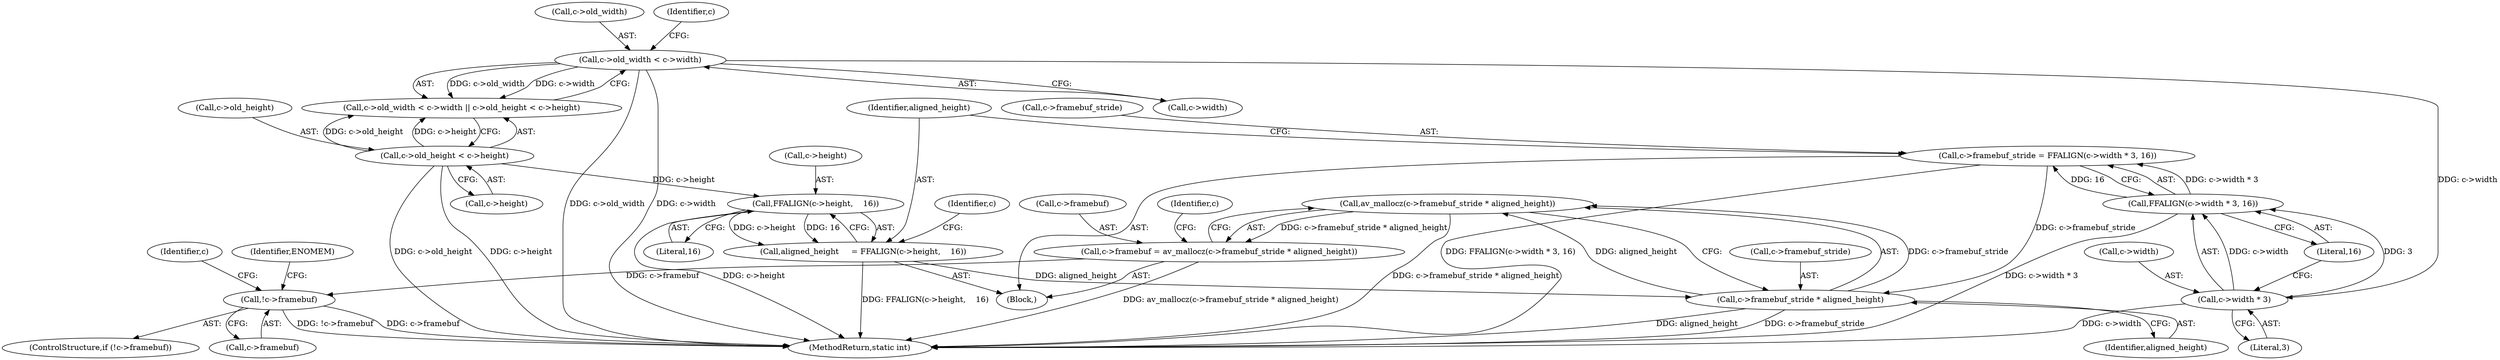 digraph "0_FFmpeg_821a5938d100458f4d09d634041b05c860554ce0@API" {
"1000152" [label="(Call,av_mallocz(c->framebuf_stride * aligned_height))"];
"1000153" [label="(Call,c->framebuf_stride * aligned_height)"];
"1000126" [label="(Call,c->framebuf_stride = FFALIGN(c->width * 3, 16))"];
"1000130" [label="(Call,FFALIGN(c->width * 3, 16))"];
"1000131" [label="(Call,c->width * 3)"];
"1000111" [label="(Call,c->old_width < c->width)"];
"1000137" [label="(Call,aligned_height     = FFALIGN(c->height,    16))"];
"1000139" [label="(Call,FFALIGN(c->height,    16))"];
"1000118" [label="(Call,c->old_height < c->height)"];
"1000148" [label="(Call,c->framebuf = av_mallocz(c->framebuf_stride * aligned_height))"];
"1000159" [label="(Call,!c->framebuf)"];
"1000154" [label="(Call,c->framebuf_stride)"];
"1000135" [label="(Literal,3)"];
"1000148" [label="(Call,c->framebuf = av_mallocz(c->framebuf_stride * aligned_height))"];
"1000138" [label="(Identifier,aligned_height)"];
"1000110" [label="(Call,c->old_width < c->width || c->old_height < c->height)"];
"1000112" [label="(Call,c->old_width)"];
"1000119" [label="(Call,c->old_height)"];
"1000149" [label="(Call,c->framebuf)"];
"1000296" [label="(MethodReturn,static int)"];
"1000122" [label="(Call,c->height)"];
"1000139" [label="(Call,FFALIGN(c->height,    16))"];
"1000120" [label="(Identifier,c)"];
"1000170" [label="(Identifier,c)"];
"1000152" [label="(Call,av_mallocz(c->framebuf_stride * aligned_height))"];
"1000159" [label="(Call,!c->framebuf)"];
"1000140" [label="(Call,c->height)"];
"1000161" [label="(Identifier,c)"];
"1000125" [label="(Block,)"];
"1000131" [label="(Call,c->width * 3)"];
"1000153" [label="(Call,c->framebuf_stride * aligned_height)"];
"1000143" [label="(Literal,16)"];
"1000160" [label="(Call,c->framebuf)"];
"1000137" [label="(Call,aligned_height     = FFALIGN(c->height,    16))"];
"1000127" [label="(Call,c->framebuf_stride)"];
"1000132" [label="(Call,c->width)"];
"1000118" [label="(Call,c->old_height < c->height)"];
"1000165" [label="(Identifier,ENOMEM)"];
"1000115" [label="(Call,c->width)"];
"1000146" [label="(Identifier,c)"];
"1000158" [label="(ControlStructure,if (!c->framebuf))"];
"1000130" [label="(Call,FFALIGN(c->width * 3, 16))"];
"1000136" [label="(Literal,16)"];
"1000126" [label="(Call,c->framebuf_stride = FFALIGN(c->width * 3, 16))"];
"1000157" [label="(Identifier,aligned_height)"];
"1000111" [label="(Call,c->old_width < c->width)"];
"1000152" -> "1000148"  [label="AST: "];
"1000152" -> "1000153"  [label="CFG: "];
"1000153" -> "1000152"  [label="AST: "];
"1000148" -> "1000152"  [label="CFG: "];
"1000152" -> "1000296"  [label="DDG: c->framebuf_stride * aligned_height"];
"1000152" -> "1000148"  [label="DDG: c->framebuf_stride * aligned_height"];
"1000153" -> "1000152"  [label="DDG: c->framebuf_stride"];
"1000153" -> "1000152"  [label="DDG: aligned_height"];
"1000153" -> "1000157"  [label="CFG: "];
"1000154" -> "1000153"  [label="AST: "];
"1000157" -> "1000153"  [label="AST: "];
"1000153" -> "1000296"  [label="DDG: aligned_height"];
"1000153" -> "1000296"  [label="DDG: c->framebuf_stride"];
"1000126" -> "1000153"  [label="DDG: c->framebuf_stride"];
"1000137" -> "1000153"  [label="DDG: aligned_height"];
"1000126" -> "1000125"  [label="AST: "];
"1000126" -> "1000130"  [label="CFG: "];
"1000127" -> "1000126"  [label="AST: "];
"1000130" -> "1000126"  [label="AST: "];
"1000138" -> "1000126"  [label="CFG: "];
"1000126" -> "1000296"  [label="DDG: FFALIGN(c->width * 3, 16)"];
"1000130" -> "1000126"  [label="DDG: c->width * 3"];
"1000130" -> "1000126"  [label="DDG: 16"];
"1000130" -> "1000136"  [label="CFG: "];
"1000131" -> "1000130"  [label="AST: "];
"1000136" -> "1000130"  [label="AST: "];
"1000130" -> "1000296"  [label="DDG: c->width * 3"];
"1000131" -> "1000130"  [label="DDG: c->width"];
"1000131" -> "1000130"  [label="DDG: 3"];
"1000131" -> "1000135"  [label="CFG: "];
"1000132" -> "1000131"  [label="AST: "];
"1000135" -> "1000131"  [label="AST: "];
"1000136" -> "1000131"  [label="CFG: "];
"1000131" -> "1000296"  [label="DDG: c->width"];
"1000111" -> "1000131"  [label="DDG: c->width"];
"1000111" -> "1000110"  [label="AST: "];
"1000111" -> "1000115"  [label="CFG: "];
"1000112" -> "1000111"  [label="AST: "];
"1000115" -> "1000111"  [label="AST: "];
"1000120" -> "1000111"  [label="CFG: "];
"1000110" -> "1000111"  [label="CFG: "];
"1000111" -> "1000296"  [label="DDG: c->old_width"];
"1000111" -> "1000296"  [label="DDG: c->width"];
"1000111" -> "1000110"  [label="DDG: c->old_width"];
"1000111" -> "1000110"  [label="DDG: c->width"];
"1000137" -> "1000125"  [label="AST: "];
"1000137" -> "1000139"  [label="CFG: "];
"1000138" -> "1000137"  [label="AST: "];
"1000139" -> "1000137"  [label="AST: "];
"1000146" -> "1000137"  [label="CFG: "];
"1000137" -> "1000296"  [label="DDG: FFALIGN(c->height,    16)"];
"1000139" -> "1000137"  [label="DDG: c->height"];
"1000139" -> "1000137"  [label="DDG: 16"];
"1000139" -> "1000143"  [label="CFG: "];
"1000140" -> "1000139"  [label="AST: "];
"1000143" -> "1000139"  [label="AST: "];
"1000139" -> "1000296"  [label="DDG: c->height"];
"1000118" -> "1000139"  [label="DDG: c->height"];
"1000118" -> "1000110"  [label="AST: "];
"1000118" -> "1000122"  [label="CFG: "];
"1000119" -> "1000118"  [label="AST: "];
"1000122" -> "1000118"  [label="AST: "];
"1000110" -> "1000118"  [label="CFG: "];
"1000118" -> "1000296"  [label="DDG: c->old_height"];
"1000118" -> "1000296"  [label="DDG: c->height"];
"1000118" -> "1000110"  [label="DDG: c->old_height"];
"1000118" -> "1000110"  [label="DDG: c->height"];
"1000148" -> "1000125"  [label="AST: "];
"1000149" -> "1000148"  [label="AST: "];
"1000161" -> "1000148"  [label="CFG: "];
"1000148" -> "1000296"  [label="DDG: av_mallocz(c->framebuf_stride * aligned_height)"];
"1000148" -> "1000159"  [label="DDG: c->framebuf"];
"1000159" -> "1000158"  [label="AST: "];
"1000159" -> "1000160"  [label="CFG: "];
"1000160" -> "1000159"  [label="AST: "];
"1000165" -> "1000159"  [label="CFG: "];
"1000170" -> "1000159"  [label="CFG: "];
"1000159" -> "1000296"  [label="DDG: !c->framebuf"];
"1000159" -> "1000296"  [label="DDG: c->framebuf"];
}
